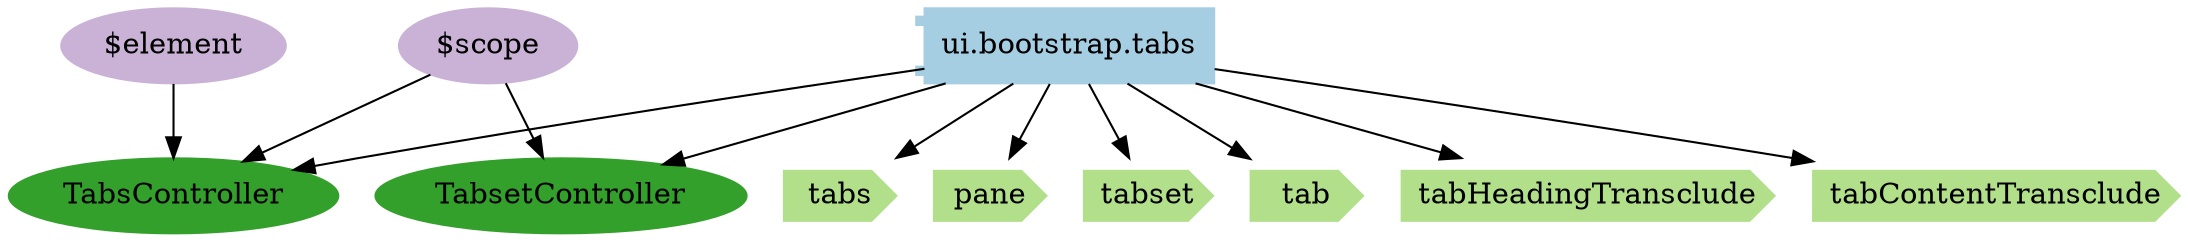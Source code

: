 digraph dependencies {
  node[shape="component",style="filled",colorscheme=paired12]


    node[shape="component"]
    "ui.bootstrap.tabs"[label="ui.bootstrap.tabs", color=1]

    


    node[shape="ellipse"]
    


    
      "TabsController"[label="TabsController", color=4]
      "ui.bootstrap.tabs" -> "TabsController"
    
      "TabsetController"[label="TabsetController", color=4]
      "ui.bootstrap.tabs" -> "TabsetController"
    

    

    

    node[shape="cds"]
    

    
      "tabs"[label="tabs", color=3]
      "ui.bootstrap.tabs" -> "tabs"
    
      "pane"[label="pane", color=3]
      "ui.bootstrap.tabs" -> "pane"
    
      "tabset"[label="tabset", color=3]
      "ui.bootstrap.tabs" -> "tabset"
    
      "tab"[label="tab", color=3]
      "ui.bootstrap.tabs" -> "tab"
    
      "tabHeadingTransclude"[label="tabHeadingTransclude", color=3]
      "ui.bootstrap.tabs" -> "tabHeadingTransclude"
    
      "tabContentTransclude"[label="tabContentTransclude", color=3]
      "ui.bootstrap.tabs" -> "tabContentTransclude"
    









    node[shape="ellipse",style="filled", color=9]
    

    
      
    
      
    
      
    
      
    
      
    
      
    


    
      
        "$scope"[label="$scope"]
        "$scope" -> "TabsController"
      
        "$element"[label="$element"]
        "$element" -> "TabsController"
      
    
      
        "$scope"[label="$scope"]
        "$scope" -> "TabsetController"
      
    

    

    

    


}
